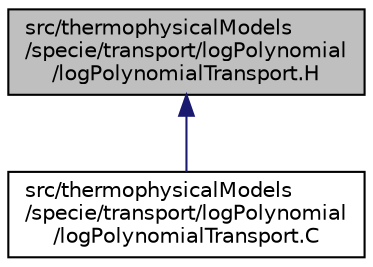 digraph "src/thermophysicalModels/specie/transport/logPolynomial/logPolynomialTransport.H"
{
  bgcolor="transparent";
  edge [fontname="Helvetica",fontsize="10",labelfontname="Helvetica",labelfontsize="10"];
  node [fontname="Helvetica",fontsize="10",shape=record];
  Node1 [label="src/thermophysicalModels\l/specie/transport/logPolynomial\l/logPolynomialTransport.H",height=0.2,width=0.4,color="black", fillcolor="grey75", style="filled", fontcolor="black"];
  Node1 -> Node2 [dir="back",color="midnightblue",fontsize="10",style="solid",fontname="Helvetica"];
  Node2 [label="src/thermophysicalModels\l/specie/transport/logPolynomial\l/logPolynomialTransport.C",height=0.2,width=0.4,color="black",URL="$a10609.html"];
}
